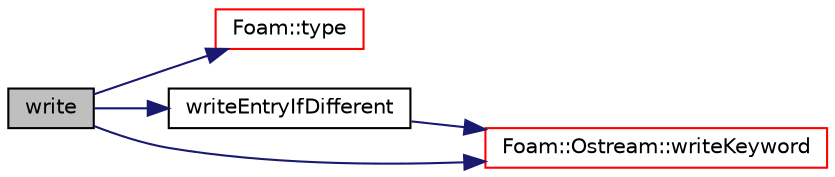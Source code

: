 digraph "write"
{
  bgcolor="transparent";
  edge [fontname="Helvetica",fontsize="10",labelfontname="Helvetica",labelfontsize="10"];
  node [fontname="Helvetica",fontsize="10",shape=record];
  rankdir="LR";
  Node2824 [label="write",height=0.2,width=0.4,color="black", fillcolor="grey75", style="filled", fontcolor="black"];
  Node2824 -> Node2825 [color="midnightblue",fontsize="10",style="solid",fontname="Helvetica"];
  Node2825 [label="Foam::type",height=0.2,width=0.4,color="red",URL="$a21851.html#aec48583af672626378f501eb9fc32cd1",tooltip="Return the file type: DIRECTORY or FILE. "];
  Node2824 -> Node2831 [color="midnightblue",fontsize="10",style="solid",fontname="Helvetica"];
  Node2831 [label="writeEntryIfDifferent",height=0.2,width=0.4,color="black",URL="$a23169.html#a23a62a1f637a5b9e0e52777511ccc95a",tooltip="Helper function to write the keyword and entry only if the. "];
  Node2831 -> Node2832 [color="midnightblue",fontsize="10",style="solid",fontname="Helvetica"];
  Node2832 [label="Foam::Ostream::writeKeyword",height=0.2,width=0.4,color="red",URL="$a27345.html#a3c58b2bb9174ea3c4a5fa58095d1290e",tooltip="Write the keyword followed by an appropriate indentation. "];
  Node2824 -> Node2832 [color="midnightblue",fontsize="10",style="solid",fontname="Helvetica"];
}
